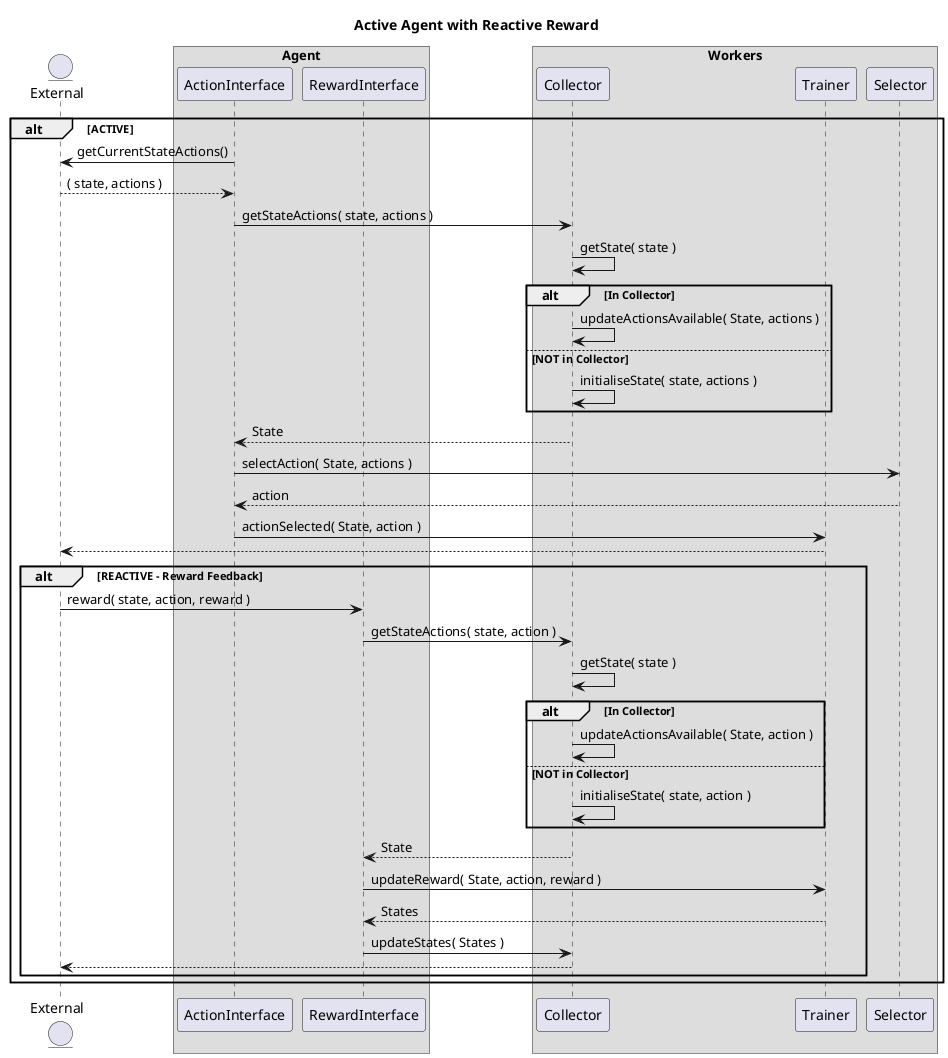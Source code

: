 @startuml

title Active Agent with Reactive Reward

entity External

box "Agent"
  participant ActionInterface 
  participant RewardInterface 
end box

box "Workers"
  participant Collector
  participant Trainer
  participant Selector 
end box

alt ACTIVE
  External    <- ActionInterface : getCurrentStateActions()
  External   --> ActionInterface : ( state, actions )
  ActionInterface   -> Collector : getStateActions( state, actions )
  Collector   -> Collector : getState( state )

  alt In Collector
    Collector   -> Collector : updateActionsAvailable( State, actions )
  else NOT in Collector
    Collector   -> Collector : initialiseState( state, actions )
  end

  ActionInterface    <-- Collector : State
  ActionInterface     -> Selector  : selectAction( State, actions )
  ActionInterface    <-- Selector  : action
  ActionInterface     -> Trainer   : actionSelected( State, action )
  External     <-- Trainer

  alt REACTIVE - Reward Feedback
    External    -> RewardInterface : reward( state, action, reward )
    RewardInterface   -> Collector : getStateActions( state, action )
    Collector   -> Collector : getState( state )

    alt In Collector
      Collector   -> Collector : updateActionsAvailable( State, action )
    else NOT in Collector
      Collector   -> Collector : initialiseState( state, action )
    end

    RewardInterface    <-- Collector : State
    RewardInterface     -> Trainer   : updateReward( State, action, reward )
    RewardInterface    <-- Trainer   : States
    RewardInterface    ->  Collector : updateStates( States )
    External     <-- Collector
  end 
end

@enduml